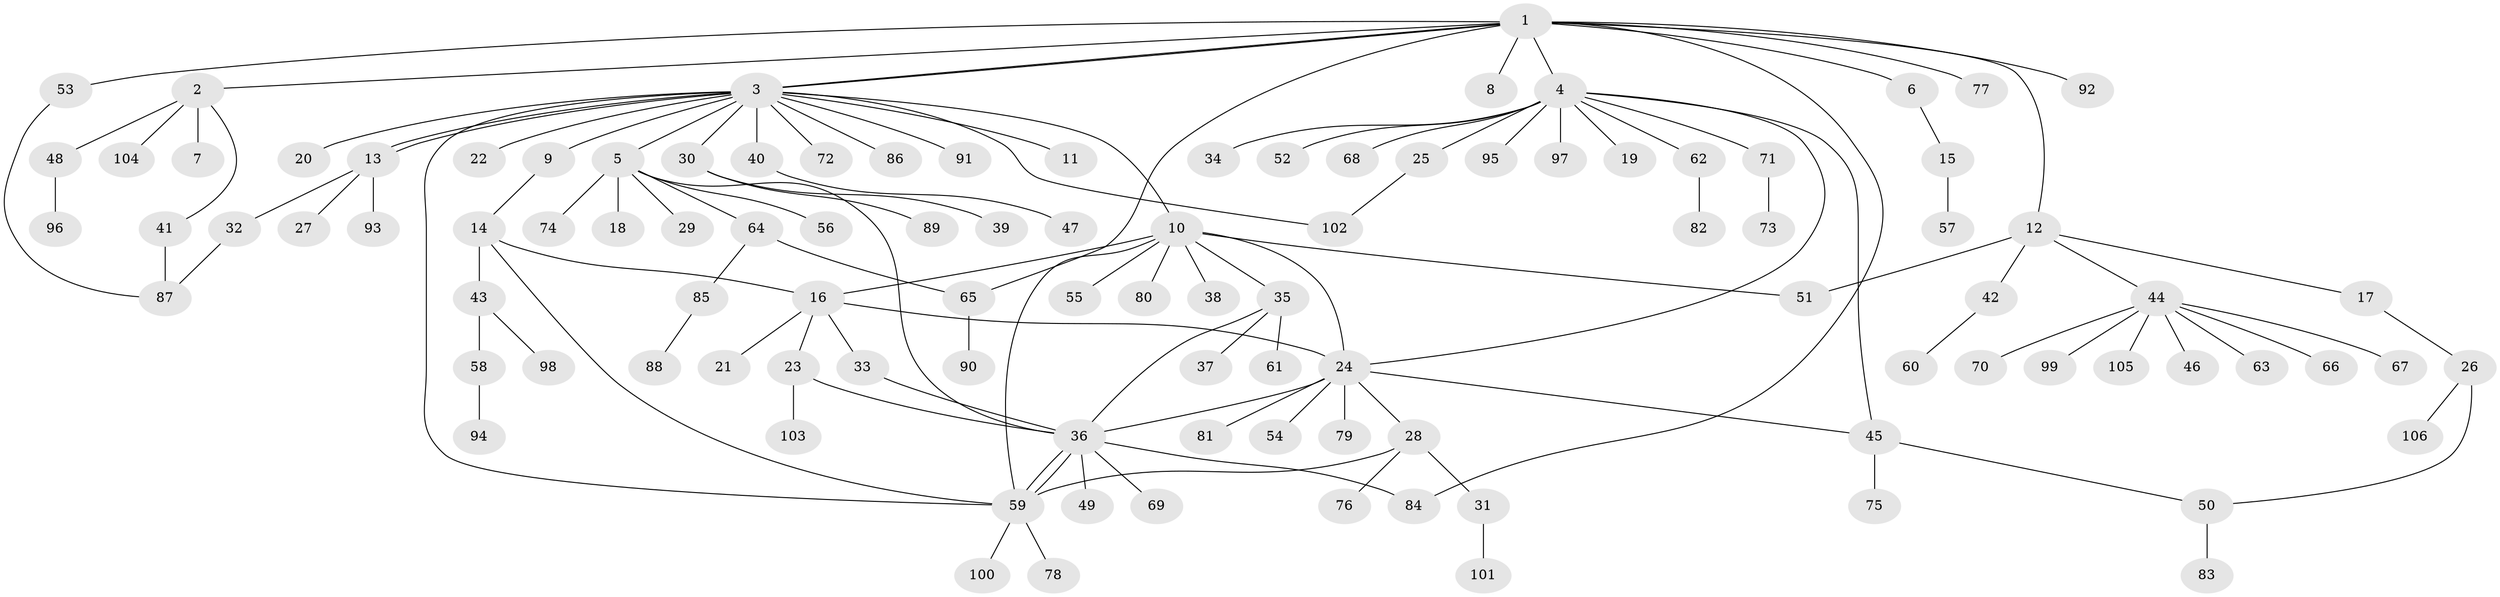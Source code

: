 // Generated by graph-tools (version 1.1) at 2025/14/03/09/25 04:14:36]
// undirected, 106 vertices, 127 edges
graph export_dot {
graph [start="1"]
  node [color=gray90,style=filled];
  1;
  2;
  3;
  4;
  5;
  6;
  7;
  8;
  9;
  10;
  11;
  12;
  13;
  14;
  15;
  16;
  17;
  18;
  19;
  20;
  21;
  22;
  23;
  24;
  25;
  26;
  27;
  28;
  29;
  30;
  31;
  32;
  33;
  34;
  35;
  36;
  37;
  38;
  39;
  40;
  41;
  42;
  43;
  44;
  45;
  46;
  47;
  48;
  49;
  50;
  51;
  52;
  53;
  54;
  55;
  56;
  57;
  58;
  59;
  60;
  61;
  62;
  63;
  64;
  65;
  66;
  67;
  68;
  69;
  70;
  71;
  72;
  73;
  74;
  75;
  76;
  77;
  78;
  79;
  80;
  81;
  82;
  83;
  84;
  85;
  86;
  87;
  88;
  89;
  90;
  91;
  92;
  93;
  94;
  95;
  96;
  97;
  98;
  99;
  100;
  101;
  102;
  103;
  104;
  105;
  106;
  1 -- 2;
  1 -- 3;
  1 -- 3;
  1 -- 4;
  1 -- 6;
  1 -- 8;
  1 -- 12;
  1 -- 53;
  1 -- 65;
  1 -- 77;
  1 -- 84;
  1 -- 92;
  2 -- 7;
  2 -- 41;
  2 -- 48;
  2 -- 104;
  3 -- 5;
  3 -- 9;
  3 -- 10;
  3 -- 11;
  3 -- 13;
  3 -- 13;
  3 -- 20;
  3 -- 22;
  3 -- 30;
  3 -- 40;
  3 -- 59;
  3 -- 72;
  3 -- 86;
  3 -- 91;
  3 -- 102;
  4 -- 19;
  4 -- 24;
  4 -- 25;
  4 -- 34;
  4 -- 45;
  4 -- 52;
  4 -- 62;
  4 -- 68;
  4 -- 71;
  4 -- 95;
  4 -- 97;
  5 -- 18;
  5 -- 29;
  5 -- 36;
  5 -- 56;
  5 -- 64;
  5 -- 74;
  6 -- 15;
  9 -- 14;
  10 -- 16;
  10 -- 24;
  10 -- 35;
  10 -- 38;
  10 -- 51;
  10 -- 55;
  10 -- 59;
  10 -- 80;
  12 -- 17;
  12 -- 42;
  12 -- 44;
  12 -- 51;
  13 -- 27;
  13 -- 32;
  13 -- 93;
  14 -- 16;
  14 -- 43;
  14 -- 59;
  15 -- 57;
  16 -- 21;
  16 -- 23;
  16 -- 24;
  16 -- 33;
  17 -- 26;
  23 -- 36;
  23 -- 103;
  24 -- 28;
  24 -- 36;
  24 -- 45;
  24 -- 54;
  24 -- 79;
  24 -- 81;
  25 -- 102;
  26 -- 50;
  26 -- 106;
  28 -- 31;
  28 -- 59;
  28 -- 76;
  30 -- 39;
  30 -- 89;
  31 -- 101;
  32 -- 87;
  33 -- 36;
  35 -- 36;
  35 -- 37;
  35 -- 61;
  36 -- 49;
  36 -- 59;
  36 -- 59;
  36 -- 69;
  36 -- 84;
  40 -- 47;
  41 -- 87;
  42 -- 60;
  43 -- 58;
  43 -- 98;
  44 -- 46;
  44 -- 63;
  44 -- 66;
  44 -- 67;
  44 -- 70;
  44 -- 99;
  44 -- 105;
  45 -- 50;
  45 -- 75;
  48 -- 96;
  50 -- 83;
  53 -- 87;
  58 -- 94;
  59 -- 78;
  59 -- 100;
  62 -- 82;
  64 -- 65;
  64 -- 85;
  65 -- 90;
  71 -- 73;
  85 -- 88;
}
